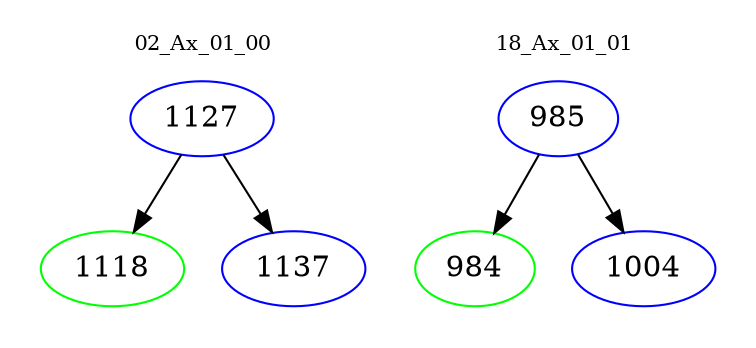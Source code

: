 digraph{
subgraph cluster_0 {
color = white
label = "02_Ax_01_00";
fontsize=10;
T0_1127 [label="1127", color="blue"]
T0_1127 -> T0_1118 [color="black"]
T0_1118 [label="1118", color="green"]
T0_1127 -> T0_1137 [color="black"]
T0_1137 [label="1137", color="blue"]
}
subgraph cluster_1 {
color = white
label = "18_Ax_01_01";
fontsize=10;
T1_985 [label="985", color="blue"]
T1_985 -> T1_984 [color="black"]
T1_984 [label="984", color="green"]
T1_985 -> T1_1004 [color="black"]
T1_1004 [label="1004", color="blue"]
}
}
